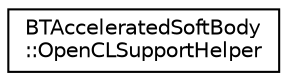 digraph "Graphical Class Hierarchy"
{
  edge [fontname="Helvetica",fontsize="10",labelfontname="Helvetica",labelfontsize="10"];
  node [fontname="Helvetica",fontsize="10",shape=record];
  rankdir="LR";
  Node1 [label="BTAcceleratedSoftBody\l::OpenCLSupportHelper",height=0.2,width=0.4,color="black", fillcolor="white", style="filled",URL="$class_b_t_accelerated_soft_body_1_1_open_c_l_support_helper.html"];
}
